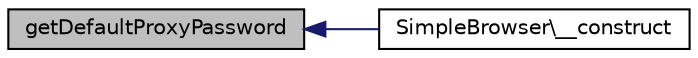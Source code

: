 digraph "getDefaultProxyPassword"
{
  edge [fontname="Helvetica",fontsize="10",labelfontname="Helvetica",labelfontsize="10"];
  node [fontname="Helvetica",fontsize="10",shape=record];
  rankdir="LR";
  Node1 [label="getDefaultProxyPassword",height=0.2,width=0.4,color="black", fillcolor="grey75", style="filled" fontcolor="black"];
  Node1 -> Node2 [dir="back",color="midnightblue",fontsize="10",style="solid",fontname="Helvetica"];
  Node2 [label="SimpleBrowser\\__construct",height=0.2,width=0.4,color="black", fillcolor="white", style="filled",URL="$class_simple_browser.html#a095c5d389db211932136b53f25f39685"];
}
